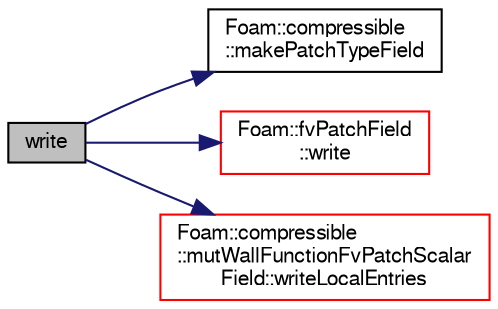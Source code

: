 digraph "write"
{
  bgcolor="transparent";
  edge [fontname="FreeSans",fontsize="10",labelfontname="FreeSans",labelfontsize="10"];
  node [fontname="FreeSans",fontsize="10",shape=record];
  rankdir="LR";
  Node92 [label="write",height=0.2,width=0.4,color="black", fillcolor="grey75", style="filled", fontcolor="black"];
  Node92 -> Node93 [color="midnightblue",fontsize="10",style="solid",fontname="FreeSans"];
  Node93 [label="Foam::compressible\l::makePatchTypeField",height=0.2,width=0.4,color="black",URL="$a21173.html#ab1c25a3141d2f250aa615d7356265628"];
  Node92 -> Node94 [color="midnightblue",fontsize="10",style="solid",fontname="FreeSans"];
  Node94 [label="Foam::fvPatchField\l::write",height=0.2,width=0.4,color="red",URL="$a22354.html#a293fdfec8bdfbd5c3913ab4c9f3454ff",tooltip="Write. "];
  Node92 -> Node106 [color="midnightblue",fontsize="10",style="solid",fontname="FreeSans"];
  Node106 [label="Foam::compressible\l::mutWallFunctionFvPatchScalar\lField::writeLocalEntries",height=0.2,width=0.4,color="red",URL="$a30722.html#a320f9d385b60c3b94e52b9e3d7164231",tooltip="Write local wall function variables. "];
}
